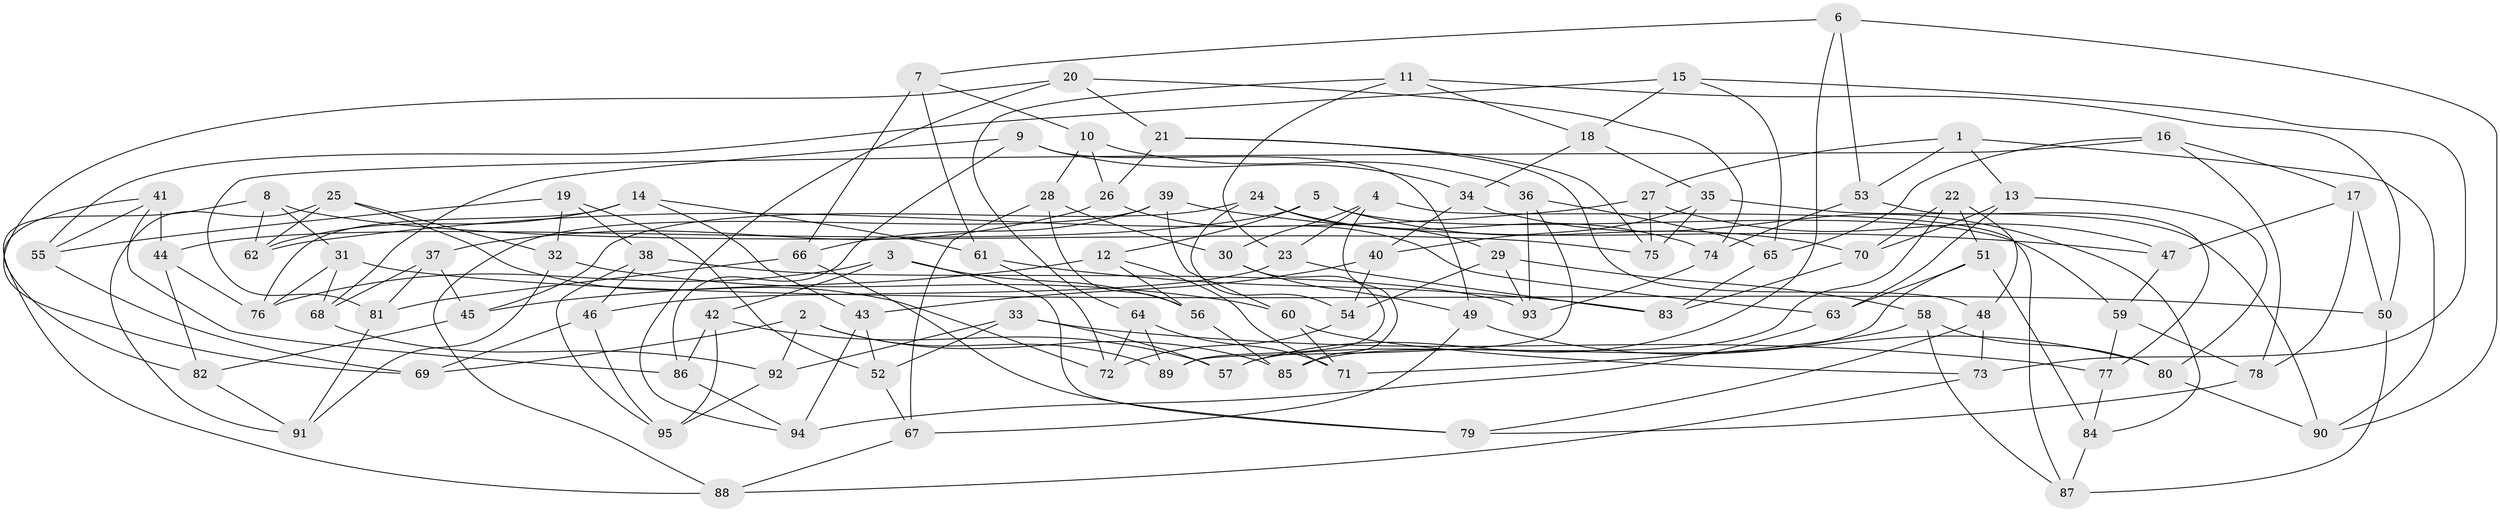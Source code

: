// coarse degree distribution, {4: 0.3275862068965517, 6: 0.3620689655172414, 5: 0.2413793103448276, 3: 0.06896551724137931}
// Generated by graph-tools (version 1.1) at 2025/38/03/04/25 23:38:08]
// undirected, 95 vertices, 190 edges
graph export_dot {
  node [color=gray90,style=filled];
  1;
  2;
  3;
  4;
  5;
  6;
  7;
  8;
  9;
  10;
  11;
  12;
  13;
  14;
  15;
  16;
  17;
  18;
  19;
  20;
  21;
  22;
  23;
  24;
  25;
  26;
  27;
  28;
  29;
  30;
  31;
  32;
  33;
  34;
  35;
  36;
  37;
  38;
  39;
  40;
  41;
  42;
  43;
  44;
  45;
  46;
  47;
  48;
  49;
  50;
  51;
  52;
  53;
  54;
  55;
  56;
  57;
  58;
  59;
  60;
  61;
  62;
  63;
  64;
  65;
  66;
  67;
  68;
  69;
  70;
  71;
  72;
  73;
  74;
  75;
  76;
  77;
  78;
  79;
  80;
  81;
  82;
  83;
  84;
  85;
  86;
  87;
  88;
  89;
  90;
  91;
  92;
  93;
  94;
  95;
  1 -- 90;
  1 -- 27;
  1 -- 13;
  1 -- 53;
  2 -- 69;
  2 -- 89;
  2 -- 92;
  2 -- 85;
  3 -- 56;
  3 -- 76;
  3 -- 79;
  3 -- 42;
  4 -- 87;
  4 -- 85;
  4 -- 30;
  4 -- 23;
  5 -- 12;
  5 -- 59;
  5 -- 44;
  5 -- 70;
  6 -- 53;
  6 -- 90;
  6 -- 57;
  6 -- 7;
  7 -- 61;
  7 -- 10;
  7 -- 66;
  8 -- 75;
  8 -- 31;
  8 -- 88;
  8 -- 62;
  9 -- 68;
  9 -- 86;
  9 -- 34;
  9 -- 49;
  10 -- 26;
  10 -- 36;
  10 -- 28;
  11 -- 64;
  11 -- 50;
  11 -- 23;
  11 -- 18;
  12 -- 56;
  12 -- 71;
  12 -- 45;
  13 -- 70;
  13 -- 63;
  13 -- 80;
  14 -- 62;
  14 -- 43;
  14 -- 61;
  14 -- 76;
  15 -- 55;
  15 -- 18;
  15 -- 65;
  15 -- 73;
  16 -- 17;
  16 -- 81;
  16 -- 78;
  16 -- 65;
  17 -- 78;
  17 -- 50;
  17 -- 47;
  18 -- 35;
  18 -- 34;
  19 -- 38;
  19 -- 55;
  19 -- 32;
  19 -- 52;
  20 -- 74;
  20 -- 69;
  20 -- 21;
  20 -- 94;
  21 -- 48;
  21 -- 26;
  21 -- 75;
  22 -- 48;
  22 -- 57;
  22 -- 51;
  22 -- 70;
  23 -- 83;
  23 -- 46;
  24 -- 45;
  24 -- 54;
  24 -- 29;
  24 -- 74;
  25 -- 32;
  25 -- 72;
  25 -- 62;
  25 -- 91;
  26 -- 63;
  26 -- 37;
  27 -- 75;
  27 -- 62;
  27 -- 47;
  28 -- 30;
  28 -- 56;
  28 -- 67;
  29 -- 58;
  29 -- 54;
  29 -- 93;
  30 -- 49;
  30 -- 89;
  31 -- 76;
  31 -- 50;
  31 -- 68;
  32 -- 91;
  32 -- 60;
  33 -- 57;
  33 -- 52;
  33 -- 92;
  33 -- 77;
  34 -- 40;
  34 -- 84;
  35 -- 75;
  35 -- 40;
  35 -- 90;
  36 -- 93;
  36 -- 65;
  36 -- 89;
  37 -- 45;
  37 -- 68;
  37 -- 81;
  38 -- 46;
  38 -- 93;
  38 -- 95;
  39 -- 47;
  39 -- 60;
  39 -- 88;
  39 -- 66;
  40 -- 43;
  40 -- 54;
  41 -- 55;
  41 -- 44;
  41 -- 82;
  41 -- 86;
  42 -- 57;
  42 -- 95;
  42 -- 86;
  43 -- 94;
  43 -- 52;
  44 -- 82;
  44 -- 76;
  45 -- 82;
  46 -- 95;
  46 -- 69;
  47 -- 59;
  48 -- 73;
  48 -- 79;
  49 -- 67;
  49 -- 80;
  50 -- 87;
  51 -- 84;
  51 -- 63;
  51 -- 85;
  52 -- 67;
  53 -- 77;
  53 -- 74;
  54 -- 72;
  55 -- 69;
  56 -- 85;
  58 -- 80;
  58 -- 71;
  58 -- 87;
  59 -- 78;
  59 -- 77;
  60 -- 71;
  60 -- 73;
  61 -- 83;
  61 -- 72;
  63 -- 94;
  64 -- 89;
  64 -- 72;
  64 -- 71;
  65 -- 83;
  66 -- 81;
  66 -- 79;
  67 -- 88;
  68 -- 92;
  70 -- 83;
  73 -- 88;
  74 -- 93;
  77 -- 84;
  78 -- 79;
  80 -- 90;
  81 -- 91;
  82 -- 91;
  84 -- 87;
  86 -- 94;
  92 -- 95;
}
